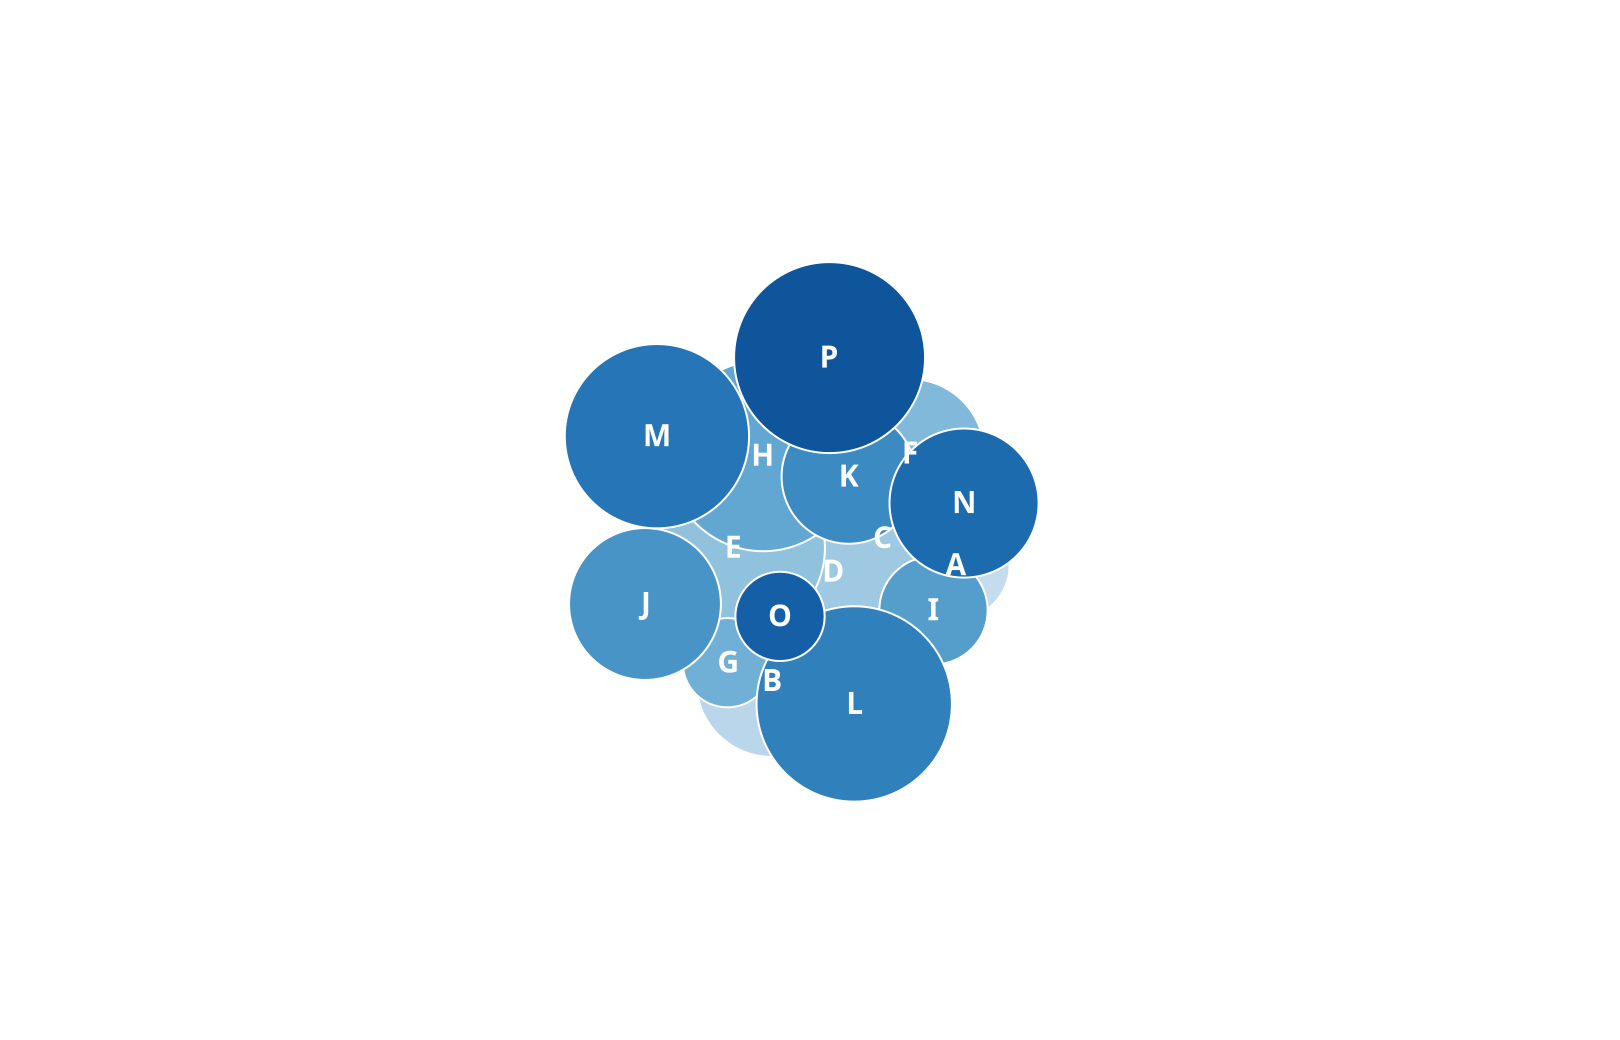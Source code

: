 {
  "$schema": "https://vega.github.io/schema/vega/v5.json",
  "description": "A packed bubble chart.",
  "usermeta": {
    "author": "David Bacci",
    "github": "https://github.com/PBI-David/Deneb-Showcase"
  },
  "width": 800,
  "height": 500,
  "padding": {"left": 5, "right": 5, "top": 20, "bottom": 0},
  "autosize": "none",
  "signals": [
    {"name": "cx", "update": "width / 2"},
    {"name": "cy", "update": "height / 2"},
    {
      "name": "gravityX",
      "value": 0.2,
      "bind": {"input": "range", "min": 0, "max": 1}
    },
    {
      "name": "gravityY",
      "value": 0.1,
      "bind": {"input": "range", "min": 0, "max": 1}
    }
  ],
  "data": [
    {
      "name": "table",
      "values": [
        {"category": "A", "amount": 0.28},
        {"category": "B", "amount": 0.55},
        {"category": "C", "amount": 0.43},
        {"category": "D", "amount": 0.91},
        {"category": "E", "amount": 0.81},
        {"category": "F", "amount": 0.53},
        {"category": "G", "amount": 0.19},
        {"category": "H", "amount": 0.87},
        {"category": "I", "amount": 0.28},
        {"category": "J", "amount": 0.55},
        {"category": "K", "amount": 0.43},
        {"category": "L", "amount": 0.91},
        {"category": "M", "amount": 0.81},
        {"category": "N", "amount": 0.53},
        {"category": "O", "amount": 0.19},
        {"category": "P", "amount": 0.87}
      ]
    }
  ],
  "scales": [
    {
      "name": "size",
      "type": "sqrt",
      "domain": {"data": "table", "field": "amount"},
      "range": [0, 5000]
    },
    {
      "name": "color",
      "type": "ordinal",
      "domain": {"data": "table", "field": "category"},
      "range": "ramp"
    }
  ],
  "marks": [
    {
      "name": "nodes",
      "type": "symbol",
      "from": {"data": "table"},
      "encode": {
        "enter": {
          "fill": {"scale": "color", "field": "category"},
          "xfocus": {"signal": "cx"},
          "yfocus": {"signal": "cy"}
        },
        "update": {
          "size": {"signal": "pow(2 * datum.amount, 2)", "scale": "size"},
          "stroke": {"value": "white"},
          "strokeWidth": {"value": 1},
          "tooltip": {"signal": "datum"}
        }
      },
      "transform": [
        {
          "type": "force",
          "iterations": 100,
          "static": false,
          "forces": [
            {
              "force": "collide",
              "iterations": 2,
              "radius": {"expr": "sqrt(datum.size) / 2"}
            },
            {"force": "center", "x": {"signal": "cx"}, "y": {"signal": "cy"}},
            {"force": "x", "x": "xfocus", "strength": {"signal": "gravityX"}},
            {"force": "y", "y": "yfocus", "strength": {"signal": "gravityY"}}
          ]
        }
      ]
    },
    {
      "type": "text",
      "from": {"data": "nodes"},
      "encode": {
        "enter": {
          "align": {"value": "center"},
          "baseline": {"value": "middle"},
          "fontSize": {"value": 15},
          "fontWeight": {"value": "bold"},
          "fill": {"value": "white"},
          "text": {"field": "datum.category"}
        },
        "update": {"x": {"field": "x"}, "y": {"field": "y"}}
      }
    }
  ]
}
